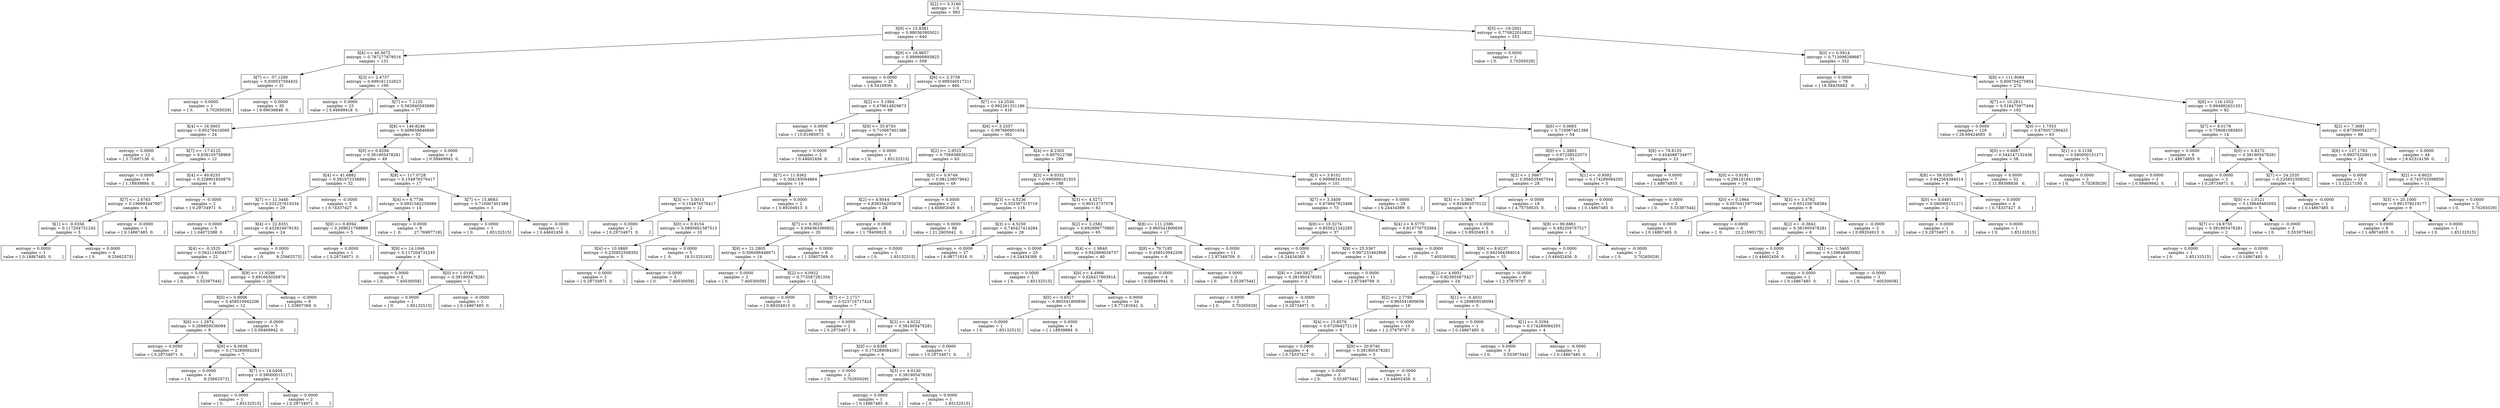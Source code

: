digraph Tree {
0 [label="X[2] <= 5.3160\nentropy = 1.0\nsamples = 993", shape="box"] ;
1 [label="X[9] <= 15.8381\nentropy = 0.980363905021\nsamples = 640", shape="box"] ;
0 -> 1 ;
2 [label="X[8] <= 46.5672\nentropy = 0.787277879516\nsamples = 131", shape="box"] ;
1 -> 2 ;
3 [label="X[7] <= -57.1200\nentropy = 0.939537594432\nsamples = 31", shape="box"] ;
2 -> 3 ;
4 [label="entropy = 0.0000\nsamples = 1\nvalue = [ 0.          3.70265029]", shape="box"] ;
3 -> 4 ;
5 [label="entropy = 0.0000\nsamples = 30\nvalue = [ 6.69036846  0.        ]", shape="box"] ;
3 -> 5 ;
6 [label="X[3] <= 2.4737\nentropy = 0.699161152623\nsamples = 100", shape="box"] ;
2 -> 6 ;
7 [label="entropy = 0.0000\nsamples = 23\nvalue = [ 5.94699418  0.        ]", shape="box"] ;
6 -> 7 ;
8 [label="X[7] <= 7.1133\nentropy = 0.563940593699\nsamples = 77", shape="box"] ;
6 -> 8 ;
9 [label="X[4] <= 16.5603\nentropy = 0.95276410095\nsamples = 24", shape="box"] ;
8 -> 9 ;
10 [label="entropy = 0.0000\nsamples = 12\nvalue = [ 3.71687136  0.        ]", shape="box"] ;
9 -> 10 ;
11 [label="X[7] <= -17.6125\nentropy = 0.638105758969\nsamples = 12", shape="box"] ;
9 -> 11 ;
12 [label="entropy = 0.0000\nsamples = 4\nvalue = [ 1.18939884  0.        ]", shape="box"] ;
11 -> 12 ;
13 [label="X[4] <= 40.8233\nentropy = 0.328901850879\nsamples = 8", shape="box"] ;
11 -> 13 ;
14 [label="X[7] <= 2.6763\nentropy = 0.199993447907\nsamples = 6", shape="box"] ;
13 -> 14 ;
15 [label="X[1] <= -0.0356\nentropy = 0.117204731245\nsamples = 5", shape="box"] ;
14 -> 15 ;
16 [label="entropy = 0.0000\nsamples = 1\nvalue = [ 0.14867485  0.        ]", shape="box"] ;
15 -> 16 ;
17 [label="entropy = 0.0000\nsamples = 4\nvalue = [ 0.          9.25662573]", shape="box"] ;
15 -> 17 ;
18 [label="entropy = -0.0000\nsamples = 1\nvalue = [ 0.14867485  0.        ]", shape="box"] ;
14 -> 18 ;
19 [label="entropy = -0.0000\nsamples = 2\nvalue = [ 0.29734971  0.        ]", shape="box"] ;
13 -> 19 ;
20 [label="X[8] <= 146.8246\nentropy = 0.409658846849\nsamples = 53", shape="box"] ;
8 -> 20 ;
21 [label="X[0] <= 0.8294\nentropy = 0.381905478281\nsamples = 49", shape="box"] ;
20 -> 21 ;
22 [label="X[4] <= 41.6882\nentropy = 0.591072338891\nsamples = 32", shape="box"] ;
21 -> 22 ;
23 [label="X[7] <= 11.3440\nentropy = 0.532257619334\nsamples = 29", shape="box"] ;
22 -> 23 ;
24 [label="entropy = 0.0000\nsamples = 5\nvalue = [ 1.04072398  0.        ]", shape="box"] ;
23 -> 24 ;
25 [label="X[4] <= 22.8351\nentropy = 0.432624679192\nsamples = 24", shape="box"] ;
23 -> 25 ;
26 [label="X[4] <= -0.3525\nentropy = 0.562114504477\nsamples = 22", shape="box"] ;
25 -> 26 ;
27 [label="entropy = 0.0000\nsamples = 2\nvalue = [ 0.          5.55397544]", shape="box"] ;
26 -> 27 ;
28 [label="X[9] <= 11.9298\nentropy = 0.691665026876\nsamples = 20", shape="box"] ;
26 -> 28 ;
29 [label="X[0] <= 0.8006\nentropy = 0.458510942206\nsamples = 12", shape="box"] ;
28 -> 29 ;
30 [label="X[6] <= 1.2674\nentropy = 0.289859536094\nsamples = 9", shape="box"] ;
29 -> 30 ;
31 [label="entropy = 0.0000\nsamples = 2\nvalue = [ 0.29734971  0.        ]", shape="box"] ;
30 -> 31 ;
32 [label="X[9] <= 8.0638\nentropy = 0.174289084293\nsamples = 7", shape="box"] ;
30 -> 32 ;
33 [label="entropy = 0.0000\nsamples = 4\nvalue = [ 0.          9.25662573]", shape="box"] ;
32 -> 33 ;
34 [label="X[7] <= 14.0408\nentropy = 0.580000151271\nsamples = 3", shape="box"] ;
32 -> 34 ;
35 [label="entropy = 0.0000\nsamples = 1\nvalue = [ 0.          1.85132515]", shape="box"] ;
34 -> 35 ;
36 [label="entropy = 0.0000\nsamples = 2\nvalue = [ 0.29734971  0.        ]", shape="box"] ;
34 -> 36 ;
37 [label="entropy = -0.0000\nsamples = 3\nvalue = [ 0.59469942  0.        ]", shape="box"] ;
29 -> 37 ;
38 [label="entropy = -0.0000\nsamples = 8\nvalue = [ 1.33807369  0.        ]", shape="box"] ;
28 -> 38 ;
39 [label="entropy = 0.0000\nsamples = 2\nvalue = [ 0.          9.25662573]", shape="box"] ;
25 -> 39 ;
40 [label="entropy = -0.0000\nsamples = 3\nvalue = [ 0.74337427  0.        ]", shape="box"] ;
22 -> 40 ;
41 [label="X[8] <= 117.0728\nentropy = 0.154876576417\nsamples = 17", shape="box"] ;
21 -> 41 ;
42 [label="X[4] <= 6.7736\nentropy = 0.0931582259089\nsamples = 14", shape="box"] ;
41 -> 42 ;
43 [label="X[0] <= 0.8594\nentropy = 0.269021798889\nsamples = 5", shape="box"] ;
42 -> 43 ;
44 [label="entropy = 0.0000\nsamples = 1\nvalue = [ 0.29734971  0.        ]", shape="box"] ;
43 -> 44 ;
45 [label="X[9] <= 14.1046\nentropy = 0.117204731245\nsamples = 4", shape="box"] ;
43 -> 45 ;
46 [label="entropy = 0.0000\nsamples = 2\nvalue = [ 0.          7.40530058]", shape="box"] ;
45 -> 46 ;
47 [label="X[0] <= 1.0195\nentropy = 0.381905478281\nsamples = 2", shape="box"] ;
45 -> 47 ;
48 [label="entropy = 0.0000\nsamples = 1\nvalue = [ 0.          1.85132515]", shape="box"] ;
47 -> 48 ;
49 [label="entropy = -0.0000\nsamples = 1\nvalue = [ 0.14867485  0.        ]", shape="box"] ;
47 -> 49 ;
50 [label="entropy = 0.0000\nsamples = 9\nvalue = [  0.          27.76987718]", shape="box"] ;
42 -> 50 ;
51 [label="X[7] <= 15.8683\nentropy = 0.710067401388\nsamples = 3", shape="box"] ;
41 -> 51 ;
52 [label="entropy = 0.0000\nsamples = 1\nvalue = [ 0.          1.85132515]", shape="box"] ;
51 -> 52 ;
53 [label="entropy = -0.0000\nsamples = 2\nvalue = [ 0.44602456  0.        ]", shape="box"] ;
51 -> 53 ;
54 [label="entropy = 0.0000\nsamples = 4\nvalue = [ 0.59469942  0.        ]", shape="box"] ;
20 -> 54 ;
55 [label="X[9] <= 16.9657\nentropy = 0.999999893825\nsamples = 509", shape="box"] ;
1 -> 55 ;
56 [label="entropy = 0.0000\nsamples = 25\nvalue = [ 6.5416936  0.       ]", shape="box"] ;
55 -> 56 ;
57 [label="X[6] <= 2.3739\nentropy = 0.999340517211\nsamples = 484", shape="box"] ;
55 -> 57 ;
58 [label="X[2] <= 5.1984\nentropy = 0.479614829673\nsamples = 68", shape="box"] ;
57 -> 58 ;
59 [label="entropy = 0.0000\nsamples = 65\nvalue = [ 15.61085973   0.        ]", shape="box"] ;
58 -> 59 ;
60 [label="X[9] <= 35.6793\nentropy = 0.710067401388\nsamples = 3", shape="box"] ;
58 -> 60 ;
61 [label="entropy = 0.0000\nsamples = 2\nvalue = [ 0.44602456  0.        ]", shape="box"] ;
60 -> 61 ;
62 [label="entropy = 0.0000\nsamples = 1\nvalue = [ 0.          1.85132515]", shape="box"] ;
60 -> 62 ;
63 [label="X[7] <= 14.2530\nentropy = 0.992261331186\nsamples = 416", shape="box"] ;
57 -> 63 ;
64 [label="X[6] <= 3.2557\nentropy = 0.997680901654\nsamples = 362", shape="box"] ;
63 -> 64 ;
65 [label="X[2] <= 2.9525\nentropy = 0.756938926122\nsamples = 63", shape="box"] ;
64 -> 65 ;
66 [label="X[7] <= 11.8362\nentropy = 0.304185064864\nsamples = 14", shape="box"] ;
65 -> 66 ;
67 [label="X[3] <= 3.0013\nentropy = 0.154876576417\nsamples = 12", shape="box"] ;
66 -> 67 ;
68 [label="entropy = 0.0000\nsamples = 2\nvalue = [ 0.29734971  0.        ]", shape="box"] ;
67 -> 68 ;
69 [label="X[0] <= 0.9154\nentropy = 0.0895661587513\nsamples = 10", shape="box"] ;
67 -> 69 ;
70 [label="X[4] <= 10.0860\nentropy = 0.235852508302\nsamples = 5", shape="box"] ;
69 -> 70 ;
71 [label="entropy = 0.0000\nsamples = 2\nvalue = [ 0.29734971  0.        ]", shape="box"] ;
70 -> 71 ;
72 [label="entropy = -0.0000\nsamples = 3\nvalue = [ 0.          7.40530058]", shape="box"] ;
70 -> 72 ;
73 [label="entropy = 0.0000\nsamples = 5\nvalue = [  0.          18.51325145]", shape="box"] ;
69 -> 73 ;
74 [label="entropy = 0.0000\nsamples = 2\nvalue = [ 0.89204913  0.        ]", shape="box"] ;
66 -> 74 ;
75 [label="X[0] <= 0.9748\nentropy = 0.981238079642\nsamples = 49", shape="box"] ;
65 -> 75 ;
76 [label="X[2] <= 4.9544\nentropy = 0.839354205678\nsamples = 28", shape="box"] ;
75 -> 76 ;
77 [label="X[7] <= 9.3025\nentropy = 0.694363360952\nsamples = 20", shape="box"] ;
76 -> 77 ;
78 [label="X[9] <= 21.2805\nentropy = 0.506086448071\nsamples = 14", shape="box"] ;
77 -> 78 ;
79 [label="entropy = 0.0000\nsamples = 2\nvalue = [ 0.          7.40530058]", shape="box"] ;
78 -> 79 ;
80 [label="X[2] <= 4.0922\nentropy = 0.773587281354\nsamples = 12", shape="box"] ;
78 -> 80 ;
81 [label="entropy = 0.0000\nsamples = 5\nvalue = [ 0.89204913  0.        ]", shape="box"] ;
80 -> 81 ;
82 [label="X[7] <= 2.1717\nentropy = 0.523716717424\nsamples = 7", shape="box"] ;
80 -> 82 ;
83 [label="entropy = 0.0000\nsamples = 2\nvalue = [ 0.29734971  0.        ]", shape="box"] ;
82 -> 83 ;
84 [label="X[3] <= 4.0232\nentropy = 0.381905478281\nsamples = 5", shape="box"] ;
82 -> 84 ;
85 [label="X[0] <= 0.8385\nentropy = 0.174289084293\nsamples = 4", shape="box"] ;
84 -> 85 ;
86 [label="entropy = 0.0000\nsamples = 2\nvalue = [ 0.          3.70265029]", shape="box"] ;
85 -> 86 ;
87 [label="X[3] <= 4.0130\nentropy = 0.381905478281\nsamples = 2", shape="box"] ;
85 -> 87 ;
88 [label="entropy = 0.0000\nsamples = 1\nvalue = [ 0.14867485  0.        ]", shape="box"] ;
87 -> 88 ;
89 [label="entropy = 0.0000\nsamples = 1\nvalue = [ 0.          1.85132515]", shape="box"] ;
87 -> 89 ;
90 [label="entropy = 0.0000\nsamples = 1\nvalue = [ 0.29734971  0.        ]", shape="box"] ;
84 -> 90 ;
91 [label="entropy = 0.0000\nsamples = 6\nvalue = [ 1.33807369  0.        ]", shape="box"] ;
77 -> 91 ;
92 [label="entropy = 0.0000\nsamples = 8\nvalue = [ 1.78409825  0.        ]", shape="box"] ;
76 -> 92 ;
93 [label="entropy = 0.0000\nsamples = 21\nvalue = [ 4.60892049  0.        ]", shape="box"] ;
75 -> 93 ;
94 [label="X[4] <= 8.2303\nentropy = 0.907012798\nsamples = 299", shape="box"] ;
64 -> 94 ;
95 [label="X[5] <= 6.0332\nentropy = 0.696966161503\nsamples = 198", shape="box"] ;
94 -> 95 ;
96 [label="X[3] <= 4.5236\nentropy = 0.333397315719\nsamples = 116", shape="box"] ;
95 -> 96 ;
97 [label="entropy = 0.0000\nsamples = 88\nvalue = [ 21.2605042   0.       ]", shape="box"] ;
96 -> 97 ;
98 [label="X[3] <= 4.5250\nentropy = 0.740427414284\nsamples = 28", shape="box"] ;
96 -> 98 ;
99 [label="entropy = 0.0000\nsamples = 1\nvalue = [ 0.          1.85132515]", shape="box"] ;
98 -> 99 ;
100 [label="entropy = -0.0000\nsamples = 27\nvalue = [ 6.98771816  0.        ]", shape="box"] ;
98 -> 100 ;
101 [label="X[3] <= 4.5272\nentropy = 0.90313737578\nsamples = 82", shape="box"] ;
95 -> 101 ;
102 [label="X[2] <= 3.2582\nentropy = 0.692998770865\nsamples = 65", shape="box"] ;
101 -> 102 ;
103 [label="entropy = 0.0000\nsamples = 25\nvalue = [ 6.24434389  0.        ]", shape="box"] ;
102 -> 103 ;
104 [label="X[4] <= -1.9840\nentropy = 0.842869034737\nsamples = 40", shape="box"] ;
102 -> 104 ;
105 [label="entropy = 0.0000\nsamples = 1\nvalue = [ 0.          1.85132515]", shape="box"] ;
104 -> 105 ;
106 [label="X[6] <= 4.4966\nentropy = 0.626417803914\nsamples = 39", shape="box"] ;
104 -> 106 ;
107 [label="X[0] <= 0.6517\nentropy = 0.965541800656\nsamples = 5", shape="box"] ;
106 -> 107 ;
108 [label="entropy = 0.0000\nsamples = 1\nvalue = [ 0.          1.85132515]", shape="box"] ;
107 -> 108 ;
109 [label="entropy = 0.0000\nsamples = 4\nvalue = [ 1.18939884  0.        ]", shape="box"] ;
107 -> 109 ;
110 [label="entropy = 0.0000\nsamples = 34\nvalue = [ 8.77181642  0.        ]", shape="box"] ;
106 -> 110 ;
111 [label="X[8] <= 111.2386\nentropy = 0.965541800656\nsamples = 17", shape="box"] ;
101 -> 111 ;
112 [label="X[8] <= 79.7185\nentropy = 0.458510942206\nsamples = 6", shape="box"] ;
111 -> 112 ;
113 [label="entropy = 0.0000\nsamples = 4\nvalue = [ 0.59469942  0.        ]", shape="box"] ;
112 -> 113 ;
114 [label="entropy = 0.0000\nsamples = 2\nvalue = [ 0.          5.55397544]", shape="box"] ;
112 -> 114 ;
115 [label="entropy = 0.0000\nsamples = 11\nvalue = [ 2.97349709  0.        ]", shape="box"] ;
111 -> 115 ;
116 [label="X[3] <= 3.9102\nentropy = 0.999983416351\nsamples = 101", shape="box"] ;
94 -> 116 ;
117 [label="X[7] <= 3.3409\nentropy = 0.979047923488\nsamples = 73", shape="box"] ;
116 -> 117 ;
118 [label="X[6] <= 10.3274\nentropy = 0.855621342285\nsamples = 37", shape="box"] ;
117 -> 118 ;
119 [label="entropy = 0.0000\nsamples = 23\nvalue = [ 6.24434389  0.        ]", shape="box"] ;
118 -> 119 ;
120 [label="X[9] <= 25.5367\nentropy = 0.997232462868\nsamples = 14", shape="box"] ;
118 -> 120 ;
121 [label="X[8] <= 240.5827\nentropy = 0.381905478281\nsamples = 3", shape="box"] ;
120 -> 121 ;
122 [label="entropy = 0.0000\nsamples = 2\nvalue = [ 0.          3.70265029]", shape="box"] ;
121 -> 122 ;
123 [label="entropy = -0.0000\nsamples = 1\nvalue = [ 0.29734971  0.        ]", shape="box"] ;
121 -> 123 ;
124 [label="entropy = 0.0000\nsamples = 11\nvalue = [ 2.97349709  0.        ]", shape="box"] ;
120 -> 124 ;
125 [label="X[4] <= 8.5770\nentropy = 0.814776753564\nsamples = 36", shape="box"] ;
117 -> 125 ;
126 [label="entropy = 0.0000\nsamples = 3\nvalue = [ 0.          7.40530058]", shape="box"] ;
125 -> 126 ;
127 [label="X[6] <= 8.6237\nentropy = 0.942564384014\nsamples = 33", shape="box"] ;
125 -> 127 ;
128 [label="X[2] <= 4.6951\nentropy = 0.823955875427\nsamples = 24", shape="box"] ;
127 -> 128 ;
129 [label="X[2] <= 2.7760\nentropy = 0.965541800656\nsamples = 19", shape="box"] ;
128 -> 129 ;
130 [label="X[4] <= 15.8579\nentropy = 0.672094272119\nsamples = 9", shape="box"] ;
129 -> 130 ;
131 [label="entropy = 0.0000\nsamples = 4\nvalue = [ 0.74337427  0.        ]", shape="box"] ;
130 -> 131 ;
132 [label="X[9] <= 20.9740\nentropy = 0.381905478281\nsamples = 5", shape="box"] ;
130 -> 132 ;
133 [label="entropy = 0.0000\nsamples = 3\nvalue = [ 0.          5.55397544]", shape="box"] ;
132 -> 133 ;
134 [label="entropy = -0.0000\nsamples = 2\nvalue = [ 0.44602456  0.        ]", shape="box"] ;
132 -> 134 ;
135 [label="entropy = 0.0000\nsamples = 10\nvalue = [ 2.37879767  0.        ]", shape="box"] ;
129 -> 135 ;
136 [label="X[1] <= -0.4031\nentropy = 0.289859536094\nsamples = 5", shape="box"] ;
128 -> 136 ;
137 [label="entropy = 0.0000\nsamples = 1\nvalue = [ 0.14867485  0.        ]", shape="box"] ;
136 -> 137 ;
138 [label="X[1] <= 0.3264\nentropy = 0.174289084293\nsamples = 4", shape="box"] ;
136 -> 138 ;
139 [label="entropy = 0.0000\nsamples = 3\nvalue = [ 0.          5.55397544]", shape="box"] ;
138 -> 139 ;
140 [label="entropy = -0.0000\nsamples = 1\nvalue = [ 0.14867485  0.        ]", shape="box"] ;
138 -> 140 ;
141 [label="entropy = -0.0000\nsamples = 9\nvalue = [ 2.37879767  0.        ]", shape="box"] ;
127 -> 141 ;
142 [label="entropy = 0.0000\nsamples = 28\nvalue = [ 6.24434389  0.        ]", shape="box"] ;
116 -> 142 ;
143 [label="X[6] <= 5.0683\nentropy = 0.710067401388\nsamples = 54", shape="box"] ;
63 -> 143 ;
144 [label="X[0] <= 1.3803\nentropy = 0.97258522073\nsamples = 31", shape="box"] ;
143 -> 144 ;
145 [label="X[2] <= 1.5667\nentropy = 0.956535467544\nsamples = 28", shape="box"] ;
144 -> 145 ;
146 [label="X[3] <= 3.3947\nentropy = 0.834863570122\nsamples = 9", shape="box"] ;
145 -> 146 ;
147 [label="entropy = 0.0000\nsamples = 5\nvalue = [ 0.89204913  0.        ]", shape="box"] ;
146 -> 147 ;
148 [label="X[8] <= 90.6861\nentropy = 0.492359767517\nsamples = 4", shape="box"] ;
146 -> 148 ;
149 [label="entropy = 0.0000\nsamples = 2\nvalue = [ 0.44602456  0.        ]", shape="box"] ;
148 -> 149 ;
150 [label="entropy = -0.0000\nsamples = 2\nvalue = [ 0.          3.70265029]", shape="box"] ;
148 -> 150 ;
151 [label="entropy = -0.0000\nsamples = 19\nvalue = [ 4.75759535  0.        ]", shape="box"] ;
145 -> 151 ;
152 [label="X[1] <= -0.9582\nentropy = 0.174289084293\nsamples = 3", shape="box"] ;
144 -> 152 ;
153 [label="entropy = 0.0000\nsamples = 1\nvalue = [ 0.14867485  0.        ]", shape="box"] ;
152 -> 153 ;
154 [label="entropy = 0.0000\nsamples = 2\nvalue = [ 0.          5.55397544]", shape="box"] ;
152 -> 154 ;
155 [label="X[8] <= 79.8155\nentropy = 0.454088734977\nsamples = 23", shape="box"] ;
143 -> 155 ;
156 [label="entropy = 0.0000\nsamples = 7\nvalue = [ 1.48674855  0.        ]", shape="box"] ;
155 -> 156 ;
157 [label="X[0] <= 0.8191\nentropy = 0.296181841189\nsamples = 16", shape="box"] ;
155 -> 157 ;
158 [label="X[0] <= 0.1964\nentropy = 0.0576415977049\nsamples = 7", shape="box"] ;
157 -> 158 ;
159 [label="entropy = 0.0000\nsamples = 1\nvalue = [ 0.14867485  0.        ]", shape="box"] ;
158 -> 159 ;
160 [label="entropy = 0.0000\nsamples = 6\nvalue = [  0.          22.21590175]", shape="box"] ;
158 -> 160 ;
161 [label="X[3] <= 3.4762\nentropy = 0.651258768384\nsamples = 9", shape="box"] ;
157 -> 161 ;
162 [label="X[2] <= -0.3842\nentropy = 0.381905478281\nsamples = 6", shape="box"] ;
161 -> 162 ;
163 [label="entropy = 0.0000\nsamples = 2\nvalue = [ 0.44602456  0.        ]", shape="box"] ;
162 -> 163 ;
164 [label="X[1] <= -1.5465\nentropy = 0.139649465092\nsamples = 4", shape="box"] ;
162 -> 164 ;
165 [label="entropy = 0.0000\nsamples = 1\nvalue = [ 0.14867485  0.        ]", shape="box"] ;
164 -> 165 ;
166 [label="entropy = -0.0000\nsamples = 3\nvalue = [ 0.          7.40530058]", shape="box"] ;
164 -> 166 ;
167 [label="entropy = -0.0000\nsamples = 3\nvalue = [ 0.89204913  0.        ]", shape="box"] ;
161 -> 167 ;
168 [label="X[5] <= -19.2001\nentropy = 0.770822010822\nsamples = 353", shape="box"] ;
0 -> 168 ;
169 [label="entropy = 0.0000\nsamples = 1\nvalue = [ 0.          3.70265029]", shape="box"] ;
168 -> 169 ;
170 [label="X[0] <= 0.5914\nentropy = 0.713098289687\nsamples = 352", shape="box"] ;
168 -> 170 ;
171 [label="entropy = 0.0000\nsamples = 78\nvalue = [ 18.58435682   0.        ]", shape="box"] ;
170 -> 171 ;
172 [label="X[8] <= 111.8084\nentropy = 0.800704275854\nsamples = 274", shape="box"] ;
170 -> 172 ;
173 [label="X[7] <= 10.2811\nentropy = 0.518473977494\nsamples = 192", shape="box"] ;
172 -> 173 ;
174 [label="entropy = 0.0000\nsamples = 129\nvalue = [ 28.69424693   0.        ]", shape="box"] ;
173 -> 174 ;
175 [label="X[0] <= 1.7353\nentropy = 0.870057290425\nsamples = 63", shape="box"] ;
173 -> 175 ;
176 [label="X[0] <= 0.6887\nentropy = 0.544147132436\nsamples = 58", shape="box"] ;
175 -> 176 ;
177 [label="X[8] <= 58.0205\nentropy = 0.942564384014\nsamples = 6", shape="box"] ;
176 -> 177 ;
178 [label="X[0] <= 0.6491\nentropy = 0.580000151271\nsamples = 2", shape="box"] ;
177 -> 178 ;
179 [label="entropy = 0.0000\nsamples = 1\nvalue = [ 0.29734971  0.        ]", shape="box"] ;
178 -> 179 ;
180 [label="entropy = 0.0000\nsamples = 1\nvalue = [ 0.          1.85132515]", shape="box"] ;
178 -> 180 ;
181 [label="entropy = 0.0000\nsamples = 4\nvalue = [ 0.74337427  0.        ]", shape="box"] ;
177 -> 181 ;
182 [label="entropy = 0.0000\nsamples = 52\nvalue = [ 11.89398836   0.        ]", shape="box"] ;
176 -> 182 ;
183 [label="X[1] <= 0.1158\nentropy = 0.580000151271\nsamples = 5", shape="box"] ;
175 -> 183 ;
184 [label="entropy = 0.0000\nsamples = 2\nvalue = [ 0.          3.70265029]", shape="box"] ;
183 -> 184 ;
185 [label="entropy = 0.0000\nsamples = 3\nvalue = [ 0.59469942  0.        ]", shape="box"] ;
183 -> 185 ;
186 [label="X[8] <= 116.1052\nentropy = 0.994992631351\nsamples = 82", shape="box"] ;
172 -> 186 ;
187 [label="X[7] <= 8.0178\nentropy = 0.759081085855\nsamples = 14", shape="box"] ;
186 -> 187 ;
188 [label="entropy = 0.0000\nsamples = 6\nvalue = [ 1.48674855  0.        ]", shape="box"] ;
187 -> 188 ;
189 [label="X[0] <= 0.8272\nentropy = 0.381905478281\nsamples = 8", shape="box"] ;
187 -> 189 ;
190 [label="entropy = 0.0000\nsamples = 2\nvalue = [ 0.29734971  0.        ]", shape="box"] ;
189 -> 190 ;
191 [label="X[7] <= 24.2535\nentropy = 0.235852508302\nsamples = 6", shape="box"] ;
189 -> 191 ;
192 [label="X[0] <= 1.0121\nentropy = 0.139649465092\nsamples = 5", shape="box"] ;
191 -> 192 ;
193 [label="X[7] <= 14.8755\nentropy = 0.381905478281\nsamples = 2", shape="box"] ;
192 -> 193 ;
194 [label="entropy = 0.0000\nsamples = 1\nvalue = [ 0.          1.85132515]", shape="box"] ;
193 -> 194 ;
195 [label="entropy = -0.0000\nsamples = 1\nvalue = [ 0.14867485  0.        ]", shape="box"] ;
193 -> 195 ;
196 [label="entropy = -0.0000\nsamples = 3\nvalue = [ 0.          5.55397544]", shape="box"] ;
192 -> 196 ;
197 [label="entropy = -0.0000\nsamples = 1\nvalue = [ 0.14867485  0.        ]", shape="box"] ;
191 -> 197 ;
198 [label="X[2] <= 7.3681\nentropy = 0.875900542372\nsamples = 68", shape="box"] ;
186 -> 198 ;
199 [label="X[8] <= 137.1793\nentropy = 0.993753290116\nsamples = 24", shape="box"] ;
198 -> 199 ;
200 [label="entropy = 0.0000\nsamples = 13\nvalue = [ 3.12217195  0.        ]", shape="box"] ;
199 -> 200 ;
201 [label="X[2] <= 6.8023\nentropy = 0.743702098859\nsamples = 11", shape="box"] ;
199 -> 201 ;
202 [label="X[5] <= 20.1000\nentropy = 0.991378219177\nsamples = 9", shape="box"] ;
201 -> 202 ;
203 [label="entropy = 0.0000\nsamples = 8\nvalue = [ 1.48674855  0.        ]", shape="box"] ;
202 -> 203 ;
204 [label="entropy = 0.0000\nsamples = 1\nvalue = [ 0.          1.85132515]", shape="box"] ;
202 -> 204 ;
205 [label="entropy = 0.0000\nsamples = 2\nvalue = [ 0.          3.70265029]", shape="box"] ;
201 -> 205 ;
206 [label="entropy = 0.0000\nsamples = 44\nvalue = [ 8.62314156  0.        ]", shape="box"] ;
198 -> 206 ;
}